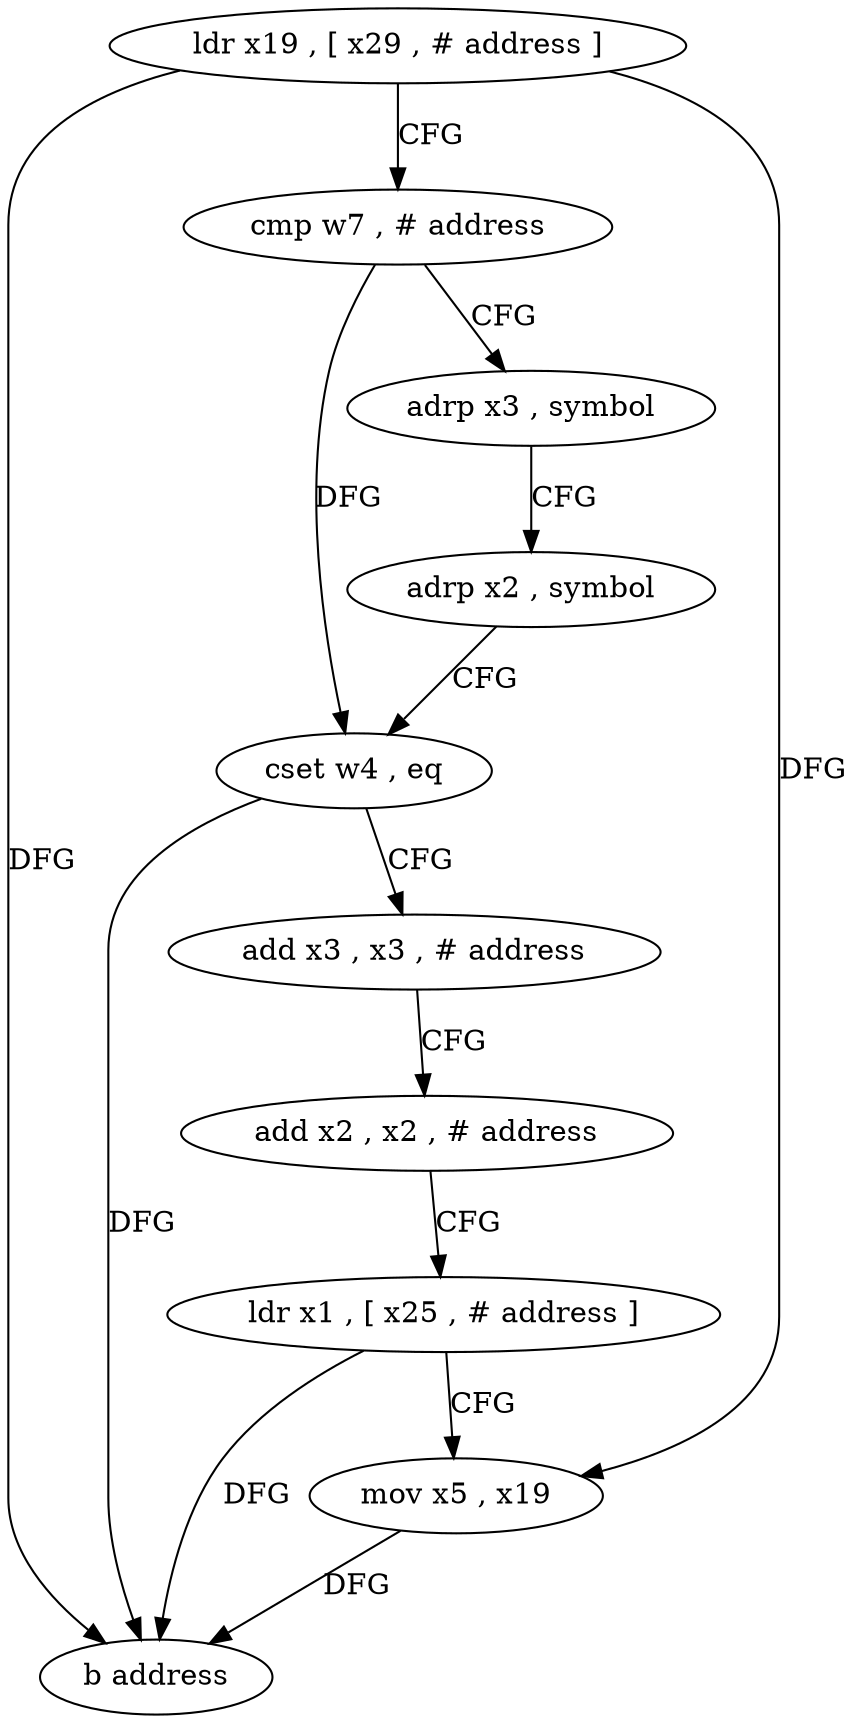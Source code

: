 digraph "func" {
"4273428" [label = "ldr x19 , [ x29 , # address ]" ]
"4273432" [label = "cmp w7 , # address" ]
"4273436" [label = "adrp x3 , symbol" ]
"4273440" [label = "adrp x2 , symbol" ]
"4273444" [label = "cset w4 , eq" ]
"4273448" [label = "add x3 , x3 , # address" ]
"4273452" [label = "add x2 , x2 , # address" ]
"4273456" [label = "ldr x1 , [ x25 , # address ]" ]
"4273460" [label = "mov x5 , x19" ]
"4273464" [label = "b address" ]
"4273428" -> "4273432" [ label = "CFG" ]
"4273428" -> "4273460" [ label = "DFG" ]
"4273428" -> "4273464" [ label = "DFG" ]
"4273432" -> "4273436" [ label = "CFG" ]
"4273432" -> "4273444" [ label = "DFG" ]
"4273436" -> "4273440" [ label = "CFG" ]
"4273440" -> "4273444" [ label = "CFG" ]
"4273444" -> "4273448" [ label = "CFG" ]
"4273444" -> "4273464" [ label = "DFG" ]
"4273448" -> "4273452" [ label = "CFG" ]
"4273452" -> "4273456" [ label = "CFG" ]
"4273456" -> "4273460" [ label = "CFG" ]
"4273456" -> "4273464" [ label = "DFG" ]
"4273460" -> "4273464" [ label = "DFG" ]
}
